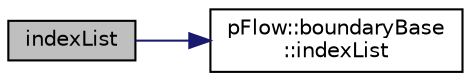 digraph "indexList"
{
 // LATEX_PDF_SIZE
  edge [fontname="Helvetica",fontsize="10",labelfontname="Helvetica",labelfontsize="10"];
  node [fontname="Helvetica",fontsize="10",shape=record];
  rankdir="LR";
  Node1 [label="indexList",height=0.2,width=0.4,color="black", fillcolor="grey75", style="filled", fontcolor="black",tooltip=" "];
  Node1 -> Node2 [color="midnightblue",fontsize="10",style="solid",fontname="Helvetica"];
  Node2 [label="pFlow::boundaryBase\l::indexList",height=0.2,width=0.4,color="black", fillcolor="white", style="filled",URL="$classpFlow_1_1boundaryBase.html#a026db19c582aa1381188d7e85c041325",tooltip=" "];
}
